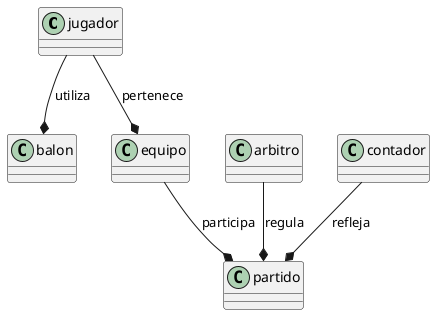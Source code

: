 @startuml
class jugador
class balon
class equipo
class arbitro
class partido
class contador

jugador --* equipo : pertenece
jugador --* balon : utiliza
equipo --* partido : participa
arbitro --* partido : regula
contador --* partido: refleja
@enduml